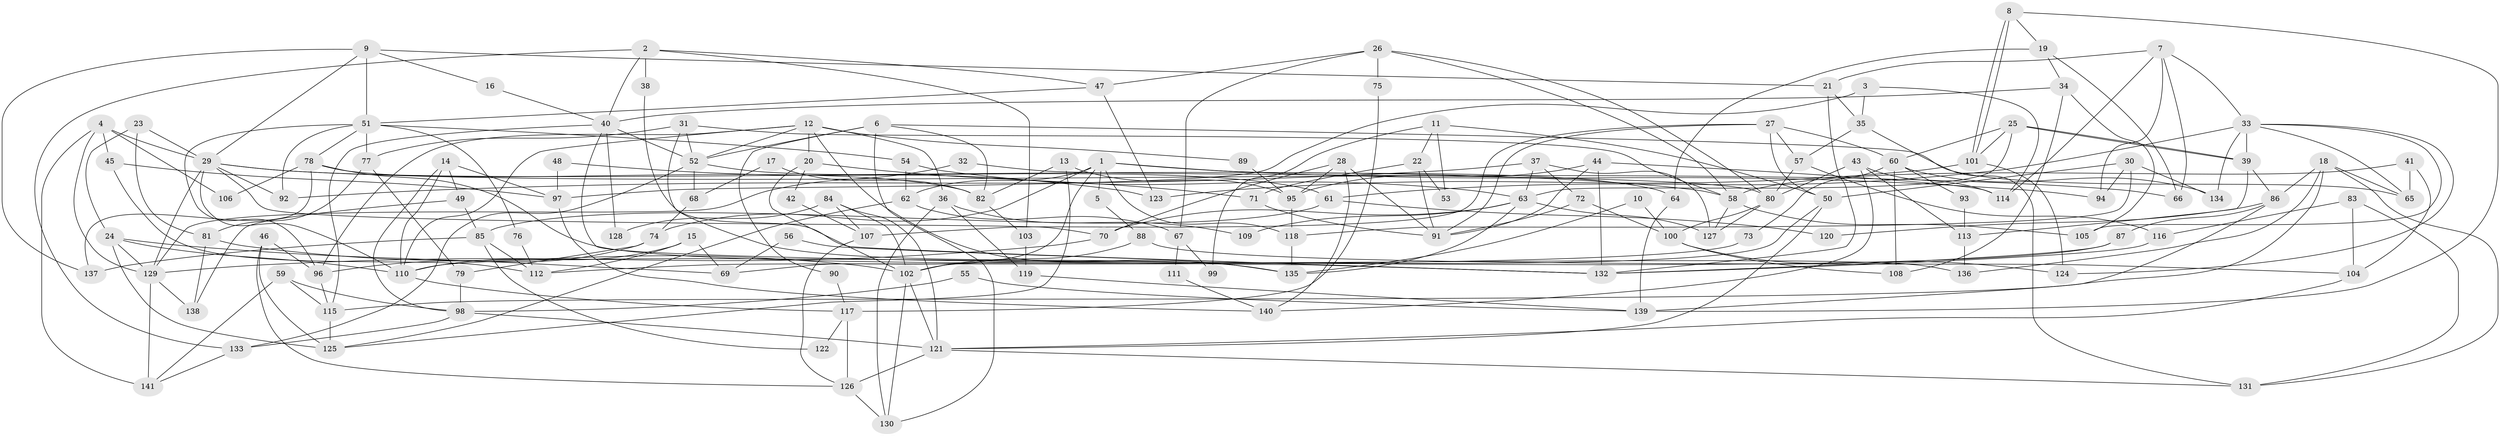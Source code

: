 // Generated by graph-tools (version 1.1) at 2025/14/03/09/25 04:14:54]
// undirected, 141 vertices, 282 edges
graph export_dot {
graph [start="1"]
  node [color=gray90,style=filled];
  1;
  2;
  3;
  4;
  5;
  6;
  7;
  8;
  9;
  10;
  11;
  12;
  13;
  14;
  15;
  16;
  17;
  18;
  19;
  20;
  21;
  22;
  23;
  24;
  25;
  26;
  27;
  28;
  29;
  30;
  31;
  32;
  33;
  34;
  35;
  36;
  37;
  38;
  39;
  40;
  41;
  42;
  43;
  44;
  45;
  46;
  47;
  48;
  49;
  50;
  51;
  52;
  53;
  54;
  55;
  56;
  57;
  58;
  59;
  60;
  61;
  62;
  63;
  64;
  65;
  66;
  67;
  68;
  69;
  70;
  71;
  72;
  73;
  74;
  75;
  76;
  77;
  78;
  79;
  80;
  81;
  82;
  83;
  84;
  85;
  86;
  87;
  88;
  89;
  90;
  91;
  92;
  93;
  94;
  95;
  96;
  97;
  98;
  99;
  100;
  101;
  102;
  103;
  104;
  105;
  106;
  107;
  108;
  109;
  110;
  111;
  112;
  113;
  114;
  115;
  116;
  117;
  118;
  119;
  120;
  121;
  122;
  123;
  124;
  125;
  126;
  127;
  128;
  129;
  130;
  131;
  132;
  133;
  134;
  135;
  136;
  137;
  138;
  139;
  140;
  141;
  1 -- 94;
  1 -- 69;
  1 -- 5;
  1 -- 62;
  1 -- 64;
  1 -- 74;
  1 -- 118;
  2 -- 133;
  2 -- 40;
  2 -- 38;
  2 -- 47;
  2 -- 103;
  3 -- 35;
  3 -- 114;
  3 -- 97;
  4 -- 129;
  4 -- 141;
  4 -- 29;
  4 -- 45;
  4 -- 106;
  5 -- 88;
  6 -- 82;
  6 -- 52;
  6 -- 65;
  6 -- 90;
  6 -- 130;
  7 -- 21;
  7 -- 33;
  7 -- 66;
  7 -- 94;
  7 -- 114;
  8 -- 139;
  8 -- 101;
  8 -- 101;
  8 -- 19;
  9 -- 29;
  9 -- 51;
  9 -- 16;
  9 -- 21;
  9 -- 137;
  10 -- 100;
  10 -- 135;
  11 -- 50;
  11 -- 22;
  11 -- 53;
  11 -- 99;
  12 -- 96;
  12 -- 52;
  12 -- 20;
  12 -- 36;
  12 -- 89;
  12 -- 110;
  12 -- 135;
  13 -- 95;
  13 -- 82;
  13 -- 125;
  14 -- 110;
  14 -- 98;
  14 -- 49;
  14 -- 97;
  15 -- 112;
  15 -- 110;
  15 -- 69;
  16 -- 40;
  17 -- 68;
  17 -- 82;
  18 -- 65;
  18 -- 115;
  18 -- 86;
  18 -- 131;
  18 -- 136;
  19 -- 66;
  19 -- 34;
  19 -- 64;
  20 -- 102;
  20 -- 42;
  20 -- 71;
  21 -- 35;
  21 -- 132;
  22 -- 91;
  22 -- 71;
  22 -- 53;
  23 -- 29;
  23 -- 24;
  23 -- 81;
  24 -- 110;
  24 -- 125;
  24 -- 69;
  24 -- 129;
  25 -- 39;
  25 -- 39;
  25 -- 63;
  25 -- 60;
  25 -- 101;
  26 -- 47;
  26 -- 58;
  26 -- 67;
  26 -- 75;
  26 -- 80;
  27 -- 50;
  27 -- 57;
  27 -- 60;
  27 -- 91;
  27 -- 107;
  28 -- 140;
  28 -- 70;
  28 -- 91;
  28 -- 95;
  29 -- 92;
  29 -- 58;
  29 -- 66;
  29 -- 70;
  29 -- 110;
  29 -- 129;
  30 -- 118;
  30 -- 134;
  30 -- 50;
  30 -- 94;
  31 -- 58;
  31 -- 135;
  31 -- 52;
  31 -- 77;
  32 -- 129;
  32 -- 80;
  33 -- 124;
  33 -- 39;
  33 -- 61;
  33 -- 65;
  33 -- 105;
  33 -- 134;
  34 -- 105;
  34 -- 40;
  34 -- 108;
  35 -- 131;
  35 -- 57;
  36 -- 130;
  36 -- 109;
  36 -- 119;
  37 -- 127;
  37 -- 72;
  37 -- 63;
  37 -- 92;
  38 -- 132;
  39 -- 86;
  39 -- 113;
  40 -- 132;
  40 -- 52;
  40 -- 115;
  40 -- 128;
  41 -- 58;
  41 -- 65;
  41 -- 104;
  42 -- 107;
  43 -- 114;
  43 -- 113;
  43 -- 80;
  43 -- 140;
  44 -- 95;
  44 -- 91;
  44 -- 114;
  44 -- 132;
  45 -- 97;
  45 -- 112;
  46 -- 125;
  46 -- 126;
  46 -- 96;
  47 -- 51;
  47 -- 123;
  48 -- 97;
  48 -- 123;
  49 -- 138;
  49 -- 85;
  50 -- 102;
  50 -- 121;
  51 -- 77;
  51 -- 96;
  51 -- 54;
  51 -- 76;
  51 -- 78;
  51 -- 92;
  52 -- 61;
  52 -- 68;
  52 -- 133;
  54 -- 63;
  54 -- 62;
  55 -- 139;
  55 -- 98;
  56 -- 132;
  56 -- 69;
  57 -- 80;
  57 -- 116;
  58 -- 127;
  58 -- 105;
  59 -- 141;
  59 -- 115;
  59 -- 98;
  60 -- 73;
  60 -- 93;
  60 -- 108;
  60 -- 134;
  61 -- 85;
  61 -- 120;
  62 -- 67;
  62 -- 125;
  63 -- 70;
  63 -- 109;
  63 -- 127;
  63 -- 135;
  64 -- 139;
  67 -- 99;
  67 -- 111;
  68 -- 74;
  70 -- 129;
  71 -- 91;
  72 -- 91;
  72 -- 100;
  73 -- 112;
  74 -- 96;
  74 -- 79;
  75 -- 117;
  76 -- 112;
  77 -- 79;
  77 -- 81;
  78 -- 137;
  78 -- 82;
  78 -- 106;
  78 -- 136;
  79 -- 98;
  80 -- 100;
  80 -- 127;
  81 -- 102;
  81 -- 138;
  82 -- 103;
  83 -- 104;
  83 -- 131;
  83 -- 116;
  84 -- 121;
  84 -- 107;
  84 -- 102;
  84 -- 128;
  85 -- 112;
  85 -- 122;
  85 -- 137;
  86 -- 87;
  86 -- 120;
  86 -- 139;
  87 -- 132;
  87 -- 110;
  88 -- 102;
  88 -- 104;
  89 -- 95;
  90 -- 117;
  93 -- 113;
  95 -- 118;
  96 -- 115;
  97 -- 140;
  98 -- 121;
  98 -- 133;
  100 -- 108;
  100 -- 124;
  101 -- 123;
  101 -- 124;
  102 -- 121;
  102 -- 130;
  103 -- 119;
  104 -- 121;
  107 -- 126;
  110 -- 117;
  111 -- 140;
  113 -- 136;
  115 -- 125;
  116 -- 132;
  117 -- 126;
  117 -- 122;
  118 -- 135;
  119 -- 139;
  121 -- 126;
  121 -- 131;
  126 -- 130;
  129 -- 138;
  129 -- 141;
  133 -- 141;
}
